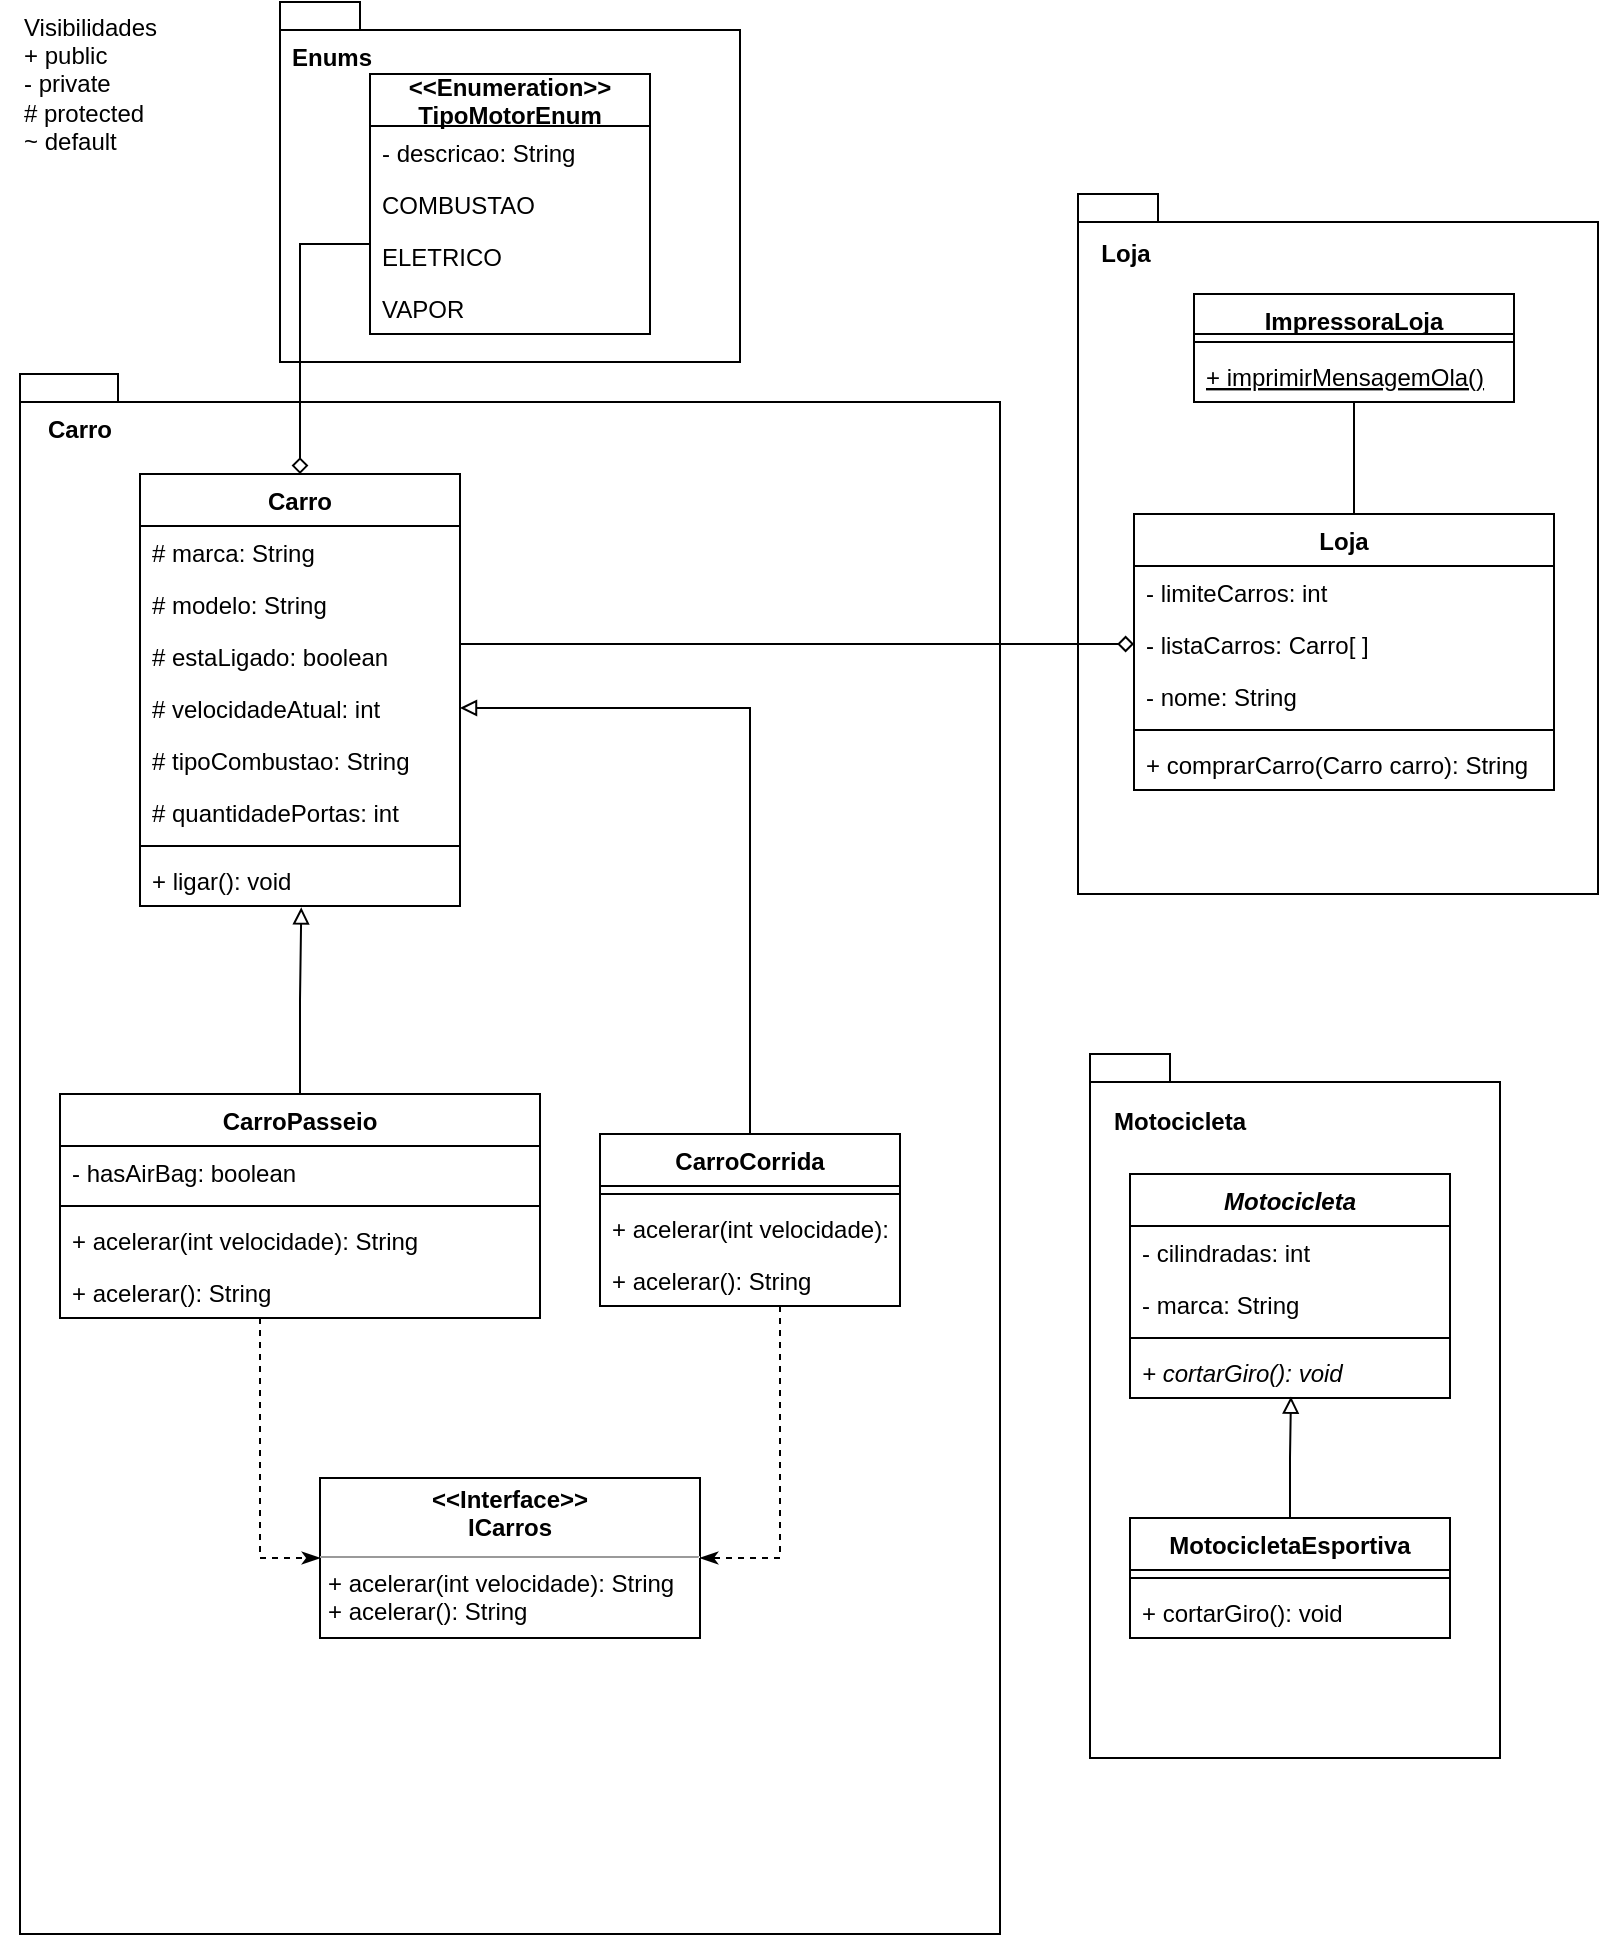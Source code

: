 <mxfile version="15.8.7" type="device"><diagram id="Hbbvn_oX-Bt_Uyg03mj9" name="Concessionária Let's"><mxGraphModel dx="1117" dy="770" grid="1" gridSize="10" guides="1" tooltips="1" connect="1" arrows="1" fold="1" page="1" pageScale="1" pageWidth="827" pageHeight="1169" math="0" shadow="0"><root><mxCell id="0"/><mxCell id="1" parent="0"/><mxCell id="ppunVyCHJ-l6uijwq1y0-10" value="" style="shape=folder;fontStyle=1;spacingTop=10;tabWidth=40;tabHeight=14;tabPosition=left;html=1;" vertex="1" parent="1"><mxGeometry x="157" y="4" width="230" height="180" as="geometry"/></mxCell><mxCell id="C6VyzA5-ARIakqHHFuuh-79" value="" style="shape=folder;fontStyle=1;spacingTop=10;tabWidth=40;tabHeight=14;tabPosition=left;html=1;" parent="1" vertex="1"><mxGeometry x="562" y="530" width="205" height="352" as="geometry"/></mxCell><mxCell id="C6VyzA5-ARIakqHHFuuh-77" value="" style="shape=folder;fontStyle=1;spacingTop=10;tabWidth=40;tabHeight=14;tabPosition=left;html=1;" parent="1" vertex="1"><mxGeometry x="556" y="100" width="260" height="350" as="geometry"/></mxCell><mxCell id="C6VyzA5-ARIakqHHFuuh-76" value="" style="shape=folder;fontStyle=1;spacingTop=10;tabWidth=40;tabHeight=14;tabPosition=left;html=1;" parent="1" vertex="1"><mxGeometry x="27" y="190" width="490" height="780" as="geometry"/></mxCell><mxCell id="C6VyzA5-ARIakqHHFuuh-81" style="edgeStyle=orthogonalEdgeStyle;rounded=0;orthogonalLoop=1;jettySize=auto;html=1;entryX=0;entryY=0.5;entryDx=0;entryDy=0;endArrow=diamond;endFill=0;" parent="1" source="C6VyzA5-ARIakqHHFuuh-1" target="C6VyzA5-ARIakqHHFuuh-38" edge="1"><mxGeometry relative="1" as="geometry"><Array as="points"><mxPoint x="417" y="325"/><mxPoint x="417" y="325"/></Array></mxGeometry></mxCell><mxCell id="C6VyzA5-ARIakqHHFuuh-1" value="Carro" style="swimlane;fontStyle=1;align=center;verticalAlign=top;childLayout=stackLayout;horizontal=1;startSize=26;horizontalStack=0;resizeParent=1;resizeParentMax=0;resizeLast=0;collapsible=1;marginBottom=0;" parent="1" vertex="1"><mxGeometry x="87" y="240" width="160" height="216" as="geometry"/></mxCell><mxCell id="C6VyzA5-ARIakqHHFuuh-2" value="# marca: String&#10;" style="text;strokeColor=none;fillColor=none;align=left;verticalAlign=top;spacingLeft=4;spacingRight=4;overflow=hidden;rotatable=0;points=[[0,0.5],[1,0.5]];portConstraint=eastwest;" parent="C6VyzA5-ARIakqHHFuuh-1" vertex="1"><mxGeometry y="26" width="160" height="26" as="geometry"/></mxCell><mxCell id="C6VyzA5-ARIakqHHFuuh-7" value="# modelo: String" style="text;strokeColor=none;fillColor=none;align=left;verticalAlign=top;spacingLeft=4;spacingRight=4;overflow=hidden;rotatable=0;points=[[0,0.5],[1,0.5]];portConstraint=eastwest;" parent="C6VyzA5-ARIakqHHFuuh-1" vertex="1"><mxGeometry y="52" width="160" height="26" as="geometry"/></mxCell><mxCell id="C6VyzA5-ARIakqHHFuuh-10" value="# estaLigado: boolean" style="text;strokeColor=none;fillColor=none;align=left;verticalAlign=top;spacingLeft=4;spacingRight=4;overflow=hidden;rotatable=0;points=[[0,0.5],[1,0.5]];portConstraint=eastwest;" parent="C6VyzA5-ARIakqHHFuuh-1" vertex="1"><mxGeometry y="78" width="160" height="26" as="geometry"/></mxCell><mxCell id="C6VyzA5-ARIakqHHFuuh-9" value="# velocidadeAtual: int" style="text;strokeColor=none;fillColor=none;align=left;verticalAlign=top;spacingLeft=4;spacingRight=4;overflow=hidden;rotatable=0;points=[[0,0.5],[1,0.5]];portConstraint=eastwest;" parent="C6VyzA5-ARIakqHHFuuh-1" vertex="1"><mxGeometry y="104" width="160" height="26" as="geometry"/></mxCell><mxCell id="C6VyzA5-ARIakqHHFuuh-11" value="# tipoCombustao: String" style="text;strokeColor=none;fillColor=none;align=left;verticalAlign=top;spacingLeft=4;spacingRight=4;overflow=hidden;rotatable=0;points=[[0,0.5],[1,0.5]];portConstraint=eastwest;" parent="C6VyzA5-ARIakqHHFuuh-1" vertex="1"><mxGeometry y="130" width="160" height="26" as="geometry"/></mxCell><mxCell id="C6VyzA5-ARIakqHHFuuh-8" value="# quantidadePortas: int" style="text;strokeColor=none;fillColor=none;align=left;verticalAlign=top;spacingLeft=4;spacingRight=4;overflow=hidden;rotatable=0;points=[[0,0.5],[1,0.5]];portConstraint=eastwest;" parent="C6VyzA5-ARIakqHHFuuh-1" vertex="1"><mxGeometry y="156" width="160" height="26" as="geometry"/></mxCell><mxCell id="C6VyzA5-ARIakqHHFuuh-3" value="" style="line;strokeWidth=1;fillColor=none;align=left;verticalAlign=middle;spacingTop=-1;spacingLeft=3;spacingRight=3;rotatable=0;labelPosition=right;points=[];portConstraint=eastwest;" parent="C6VyzA5-ARIakqHHFuuh-1" vertex="1"><mxGeometry y="182" width="160" height="8" as="geometry"/></mxCell><mxCell id="C6VyzA5-ARIakqHHFuuh-4" value="+ ligar(): void" style="text;strokeColor=none;fillColor=none;align=left;verticalAlign=top;spacingLeft=4;spacingRight=4;overflow=hidden;rotatable=0;points=[[0,0.5],[1,0.5]];portConstraint=eastwest;" parent="C6VyzA5-ARIakqHHFuuh-1" vertex="1"><mxGeometry y="190" width="160" height="26" as="geometry"/></mxCell><mxCell id="C6VyzA5-ARIakqHHFuuh-5" value="Visibilidades&lt;br&gt;+ public&lt;br&gt;- private&lt;br&gt;# protected&lt;br&gt;~ default" style="text;html=1;strokeColor=none;fillColor=none;align=left;verticalAlign=middle;whiteSpace=wrap;rounded=0;" parent="1" vertex="1"><mxGeometry x="27" y="30" width="116" height="30" as="geometry"/></mxCell><mxCell id="C6VyzA5-ARIakqHHFuuh-22" style="edgeStyle=orthogonalEdgeStyle;rounded=0;orthogonalLoop=1;jettySize=auto;html=1;entryX=0.504;entryY=1.026;entryDx=0;entryDy=0;entryPerimeter=0;endArrow=block;endFill=0;" parent="1" source="C6VyzA5-ARIakqHHFuuh-12" target="C6VyzA5-ARIakqHHFuuh-4" edge="1"><mxGeometry relative="1" as="geometry"/></mxCell><mxCell id="C6VyzA5-ARIakqHHFuuh-87" style="edgeStyle=orthogonalEdgeStyle;rounded=0;orthogonalLoop=1;jettySize=auto;html=1;endArrow=classicThin;endFill=1;dashed=1;" parent="1" source="C6VyzA5-ARIakqHHFuuh-12" target="C6VyzA5-ARIakqHHFuuh-86" edge="1"><mxGeometry relative="1" as="geometry"><Array as="points"><mxPoint x="147" y="782"/></Array></mxGeometry></mxCell><mxCell id="C6VyzA5-ARIakqHHFuuh-12" value="CarroPasseio" style="swimlane;fontStyle=1;align=center;verticalAlign=top;childLayout=stackLayout;horizontal=1;startSize=26;horizontalStack=0;resizeParent=1;resizeParentMax=0;resizeLast=0;collapsible=1;marginBottom=0;" parent="1" vertex="1"><mxGeometry x="47" y="550" width="240" height="112" as="geometry"/></mxCell><mxCell id="C6VyzA5-ARIakqHHFuuh-13" value="- hasAirBag: boolean&#10;" style="text;strokeColor=none;fillColor=none;align=left;verticalAlign=top;spacingLeft=4;spacingRight=4;overflow=hidden;rotatable=0;points=[[0,0.5],[1,0.5]];portConstraint=eastwest;" parent="C6VyzA5-ARIakqHHFuuh-12" vertex="1"><mxGeometry y="26" width="240" height="26" as="geometry"/></mxCell><mxCell id="C6VyzA5-ARIakqHHFuuh-19" value="" style="line;strokeWidth=1;fillColor=none;align=left;verticalAlign=middle;spacingTop=-1;spacingLeft=3;spacingRight=3;rotatable=0;labelPosition=right;points=[];portConstraint=eastwest;" parent="C6VyzA5-ARIakqHHFuuh-12" vertex="1"><mxGeometry y="52" width="240" height="8" as="geometry"/></mxCell><mxCell id="C6VyzA5-ARIakqHHFuuh-21" value="+ acelerar(int velocidade): String" style="text;strokeColor=none;fillColor=none;align=left;verticalAlign=top;spacingLeft=4;spacingRight=4;overflow=hidden;rotatable=0;points=[[0,0.5],[1,0.5]];portConstraint=eastwest;" parent="C6VyzA5-ARIakqHHFuuh-12" vertex="1"><mxGeometry y="60" width="240" height="26" as="geometry"/></mxCell><mxCell id="C6VyzA5-ARIakqHHFuuh-20" value="+ acelerar(): String" style="text;strokeColor=none;fillColor=none;align=left;verticalAlign=top;spacingLeft=4;spacingRight=4;overflow=hidden;rotatable=0;points=[[0,0.5],[1,0.5]];portConstraint=eastwest;" parent="C6VyzA5-ARIakqHHFuuh-12" vertex="1"><mxGeometry y="86" width="240" height="26" as="geometry"/></mxCell><mxCell id="C6VyzA5-ARIakqHHFuuh-28" style="edgeStyle=orthogonalEdgeStyle;rounded=0;orthogonalLoop=1;jettySize=auto;html=1;endArrow=block;endFill=0;" parent="1" source="C6VyzA5-ARIakqHHFuuh-23" target="C6VyzA5-ARIakqHHFuuh-9" edge="1"><mxGeometry relative="1" as="geometry"/></mxCell><mxCell id="C6VyzA5-ARIakqHHFuuh-88" style="edgeStyle=orthogonalEdgeStyle;rounded=0;orthogonalLoop=1;jettySize=auto;html=1;endArrow=classicThin;endFill=1;dashed=1;" parent="1" source="C6VyzA5-ARIakqHHFuuh-23" target="C6VyzA5-ARIakqHHFuuh-86" edge="1"><mxGeometry relative="1" as="geometry"><Array as="points"><mxPoint x="407" y="782"/></Array></mxGeometry></mxCell><mxCell id="C6VyzA5-ARIakqHHFuuh-23" value="CarroCorrida" style="swimlane;fontStyle=1;align=center;verticalAlign=top;childLayout=stackLayout;horizontal=1;startSize=26;horizontalStack=0;resizeParent=1;resizeParentMax=0;resizeLast=0;collapsible=1;marginBottom=0;" parent="1" vertex="1"><mxGeometry x="317" y="570" width="150" height="86" as="geometry"/></mxCell><mxCell id="C6VyzA5-ARIakqHHFuuh-25" value="" style="line;strokeWidth=1;fillColor=none;align=left;verticalAlign=middle;spacingTop=-1;spacingLeft=3;spacingRight=3;rotatable=0;labelPosition=right;points=[];portConstraint=eastwest;" parent="C6VyzA5-ARIakqHHFuuh-23" vertex="1"><mxGeometry y="26" width="150" height="8" as="geometry"/></mxCell><mxCell id="C6VyzA5-ARIakqHHFuuh-26" value="+ acelerar(int velocidade): String" style="text;strokeColor=none;fillColor=none;align=left;verticalAlign=top;spacingLeft=4;spacingRight=4;overflow=hidden;rotatable=0;points=[[0,0.5],[1,0.5]];portConstraint=eastwest;" parent="C6VyzA5-ARIakqHHFuuh-23" vertex="1"><mxGeometry y="34" width="150" height="26" as="geometry"/></mxCell><mxCell id="C6VyzA5-ARIakqHHFuuh-27" value="+ acelerar(): String" style="text;strokeColor=none;fillColor=none;align=left;verticalAlign=top;spacingLeft=4;spacingRight=4;overflow=hidden;rotatable=0;points=[[0,0.5],[1,0.5]];portConstraint=eastwest;" parent="C6VyzA5-ARIakqHHFuuh-23" vertex="1"><mxGeometry y="60" width="150" height="26" as="geometry"/></mxCell><mxCell id="C6VyzA5-ARIakqHHFuuh-44" style="edgeStyle=orthogonalEdgeStyle;rounded=0;orthogonalLoop=1;jettySize=auto;html=1;entryX=0.5;entryY=1;entryDx=0;entryDy=0;entryPerimeter=0;endArrow=none;endFill=0;" parent="1" source="C6VyzA5-ARIakqHHFuuh-33" target="C6VyzA5-ARIakqHHFuuh-43" edge="1"><mxGeometry relative="1" as="geometry"><Array as="points"><mxPoint x="694" y="230"/><mxPoint x="694" y="230"/></Array></mxGeometry></mxCell><mxCell id="C6VyzA5-ARIakqHHFuuh-33" value="Loja" style="swimlane;fontStyle=1;align=center;verticalAlign=top;childLayout=stackLayout;horizontal=1;startSize=26;horizontalStack=0;resizeParent=1;resizeParentMax=0;resizeLast=0;collapsible=1;marginBottom=0;" parent="1" vertex="1"><mxGeometry x="584" y="260" width="210" height="138" as="geometry"/></mxCell><mxCell id="C6VyzA5-ARIakqHHFuuh-37" value="- limiteCarros: int" style="text;strokeColor=none;fillColor=none;align=left;verticalAlign=top;spacingLeft=4;spacingRight=4;overflow=hidden;rotatable=0;points=[[0,0.5],[1,0.5]];portConstraint=eastwest;" parent="C6VyzA5-ARIakqHHFuuh-33" vertex="1"><mxGeometry y="26" width="210" height="26" as="geometry"/></mxCell><mxCell id="C6VyzA5-ARIakqHHFuuh-38" value="- listaCarros: Carro[ ] " style="text;strokeColor=none;fillColor=none;align=left;verticalAlign=top;spacingLeft=4;spacingRight=4;overflow=hidden;rotatable=0;points=[[0,0.5],[1,0.5]];portConstraint=eastwest;" parent="C6VyzA5-ARIakqHHFuuh-33" vertex="1"><mxGeometry y="52" width="210" height="26" as="geometry"/></mxCell><mxCell id="C6VyzA5-ARIakqHHFuuh-34" value="- nome: String" style="text;strokeColor=none;fillColor=none;align=left;verticalAlign=top;spacingLeft=4;spacingRight=4;overflow=hidden;rotatable=0;points=[[0,0.5],[1,0.5]];portConstraint=eastwest;" parent="C6VyzA5-ARIakqHHFuuh-33" vertex="1"><mxGeometry y="78" width="210" height="26" as="geometry"/></mxCell><mxCell id="C6VyzA5-ARIakqHHFuuh-35" value="" style="line;strokeWidth=1;fillColor=none;align=left;verticalAlign=middle;spacingTop=-1;spacingLeft=3;spacingRight=3;rotatable=0;labelPosition=right;points=[];portConstraint=eastwest;" parent="C6VyzA5-ARIakqHHFuuh-33" vertex="1"><mxGeometry y="104" width="210" height="8" as="geometry"/></mxCell><mxCell id="C6VyzA5-ARIakqHHFuuh-36" value="+ comprarCarro(Carro carro): String" style="text;strokeColor=none;fillColor=none;align=left;verticalAlign=top;spacingLeft=4;spacingRight=4;overflow=hidden;rotatable=0;points=[[0,0.5],[1,0.5]];portConstraint=eastwest;" parent="C6VyzA5-ARIakqHHFuuh-33" vertex="1"><mxGeometry y="112" width="210" height="26" as="geometry"/></mxCell><mxCell id="C6VyzA5-ARIakqHHFuuh-40" value="ImpressoraLoja" style="swimlane;fontStyle=1;align=center;verticalAlign=top;childLayout=stackLayout;horizontal=1;startSize=20;horizontalStack=0;resizeParent=1;resizeParentMax=0;resizeLast=0;collapsible=1;marginBottom=0;" parent="1" vertex="1"><mxGeometry x="614" y="150" width="160" height="54" as="geometry"/></mxCell><mxCell id="C6VyzA5-ARIakqHHFuuh-42" value="" style="line;strokeWidth=1;fillColor=none;align=left;verticalAlign=middle;spacingTop=-1;spacingLeft=3;spacingRight=3;rotatable=0;labelPosition=right;points=[];portConstraint=eastwest;" parent="C6VyzA5-ARIakqHHFuuh-40" vertex="1"><mxGeometry y="20" width="160" height="8" as="geometry"/></mxCell><mxCell id="C6VyzA5-ARIakqHHFuuh-43" value="+ imprimirMensagemOla()" style="text;strokeColor=none;fillColor=none;align=left;verticalAlign=top;spacingLeft=4;spacingRight=4;overflow=hidden;rotatable=0;points=[[0,0.5],[1,0.5]];portConstraint=eastwest;fontStyle=4" parent="C6VyzA5-ARIakqHHFuuh-40" vertex="1"><mxGeometry y="28" width="160" height="26" as="geometry"/></mxCell><mxCell id="C6VyzA5-ARIakqHHFuuh-59" value="Motocicleta" style="swimlane;fontStyle=3;align=center;verticalAlign=top;childLayout=stackLayout;horizontal=1;startSize=26;horizontalStack=0;resizeParent=1;resizeParentMax=0;resizeLast=0;collapsible=1;marginBottom=0;" parent="1" vertex="1"><mxGeometry x="582" y="590" width="160" height="112" as="geometry"/></mxCell><mxCell id="C6VyzA5-ARIakqHHFuuh-63" value="- cilindradas: int" style="text;strokeColor=none;fillColor=none;align=left;verticalAlign=top;spacingLeft=4;spacingRight=4;overflow=hidden;rotatable=0;points=[[0,0.5],[1,0.5]];portConstraint=eastwest;" parent="C6VyzA5-ARIakqHHFuuh-59" vertex="1"><mxGeometry y="26" width="160" height="26" as="geometry"/></mxCell><mxCell id="C6VyzA5-ARIakqHHFuuh-60" value="- marca: String" style="text;strokeColor=none;fillColor=none;align=left;verticalAlign=top;spacingLeft=4;spacingRight=4;overflow=hidden;rotatable=0;points=[[0,0.5],[1,0.5]];portConstraint=eastwest;" parent="C6VyzA5-ARIakqHHFuuh-59" vertex="1"><mxGeometry y="52" width="160" height="26" as="geometry"/></mxCell><mxCell id="C6VyzA5-ARIakqHHFuuh-61" value="" style="line;strokeWidth=1;fillColor=none;align=left;verticalAlign=middle;spacingTop=-1;spacingLeft=3;spacingRight=3;rotatable=0;labelPosition=right;points=[];portConstraint=eastwest;" parent="C6VyzA5-ARIakqHHFuuh-59" vertex="1"><mxGeometry y="78" width="160" height="8" as="geometry"/></mxCell><mxCell id="C6VyzA5-ARIakqHHFuuh-62" value="+ cortarGiro(): void" style="text;strokeColor=none;fillColor=none;align=left;verticalAlign=top;spacingLeft=4;spacingRight=4;overflow=hidden;rotatable=0;points=[[0,0.5],[1,0.5]];portConstraint=eastwest;fontStyle=2" parent="C6VyzA5-ARIakqHHFuuh-59" vertex="1"><mxGeometry y="86" width="160" height="26" as="geometry"/></mxCell><mxCell id="C6VyzA5-ARIakqHHFuuh-84" style="edgeStyle=orthogonalEdgeStyle;rounded=0;orthogonalLoop=1;jettySize=auto;html=1;entryX=0.503;entryY=0.973;entryDx=0;entryDy=0;entryPerimeter=0;endArrow=block;endFill=0;" parent="1" source="C6VyzA5-ARIakqHHFuuh-64" target="C6VyzA5-ARIakqHHFuuh-62" edge="1"><mxGeometry relative="1" as="geometry"/></mxCell><mxCell id="C6VyzA5-ARIakqHHFuuh-64" value="MotocicletaEsportiva" style="swimlane;fontStyle=1;align=center;verticalAlign=top;childLayout=stackLayout;horizontal=1;startSize=26;horizontalStack=0;resizeParent=1;resizeParentMax=0;resizeLast=0;collapsible=1;marginBottom=0;" parent="1" vertex="1"><mxGeometry x="582" y="762" width="160" height="60" as="geometry"/></mxCell><mxCell id="C6VyzA5-ARIakqHHFuuh-66" value="" style="line;strokeWidth=1;fillColor=none;align=left;verticalAlign=middle;spacingTop=-1;spacingLeft=3;spacingRight=3;rotatable=0;labelPosition=right;points=[];portConstraint=eastwest;" parent="C6VyzA5-ARIakqHHFuuh-64" vertex="1"><mxGeometry y="26" width="160" height="8" as="geometry"/></mxCell><mxCell id="C6VyzA5-ARIakqHHFuuh-67" value="+ cortarGiro(): void" style="text;strokeColor=none;fillColor=none;align=left;verticalAlign=top;spacingLeft=4;spacingRight=4;overflow=hidden;rotatable=0;points=[[0,0.5],[1,0.5]];portConstraint=eastwest;" parent="C6VyzA5-ARIakqHHFuuh-64" vertex="1"><mxGeometry y="34" width="160" height="26" as="geometry"/></mxCell><mxCell id="C6VyzA5-ARIakqHHFuuh-78" value="Loja" style="text;align=center;fontStyle=1;verticalAlign=middle;spacingLeft=3;spacingRight=3;strokeColor=none;rotatable=0;points=[[0,0.5],[1,0.5]];portConstraint=eastwest;" parent="1" vertex="1"><mxGeometry x="540" y="116" width="80" height="26" as="geometry"/></mxCell><mxCell id="C6VyzA5-ARIakqHHFuuh-82" value="Motocicleta" style="text;align=center;fontStyle=1;verticalAlign=middle;spacingLeft=3;spacingRight=3;strokeColor=none;rotatable=0;points=[[0,0.5],[1,0.5]];portConstraint=eastwest;" parent="1" vertex="1"><mxGeometry x="567" y="550" width="80" height="26" as="geometry"/></mxCell><mxCell id="C6VyzA5-ARIakqHHFuuh-83" value="Carro" style="text;align=center;fontStyle=1;verticalAlign=middle;spacingLeft=3;spacingRight=3;strokeColor=none;rotatable=0;points=[[0,0.5],[1,0.5]];portConstraint=eastwest;" parent="1" vertex="1"><mxGeometry x="17" y="204" width="80" height="26" as="geometry"/></mxCell><mxCell id="C6VyzA5-ARIakqHHFuuh-86" value="&lt;p style=&quot;margin: 0px ; margin-top: 4px ; text-align: center&quot;&gt;&lt;b&gt;&amp;lt;&amp;lt;Interface&amp;gt;&amp;gt;&lt;br&gt;ICarros&lt;/b&gt;&lt;/p&gt;&lt;hr size=&quot;1&quot;&gt;&lt;p style=&quot;margin: 0px ; margin-left: 4px&quot;&gt;+ acelerar(int velocidade): String&lt;br&gt;+ acelerar(): String&lt;/p&gt;" style="verticalAlign=top;align=left;overflow=fill;fontSize=12;fontFamily=Helvetica;html=1;" parent="1" vertex="1"><mxGeometry x="177" y="742" width="190" height="80" as="geometry"/></mxCell><mxCell id="ppunVyCHJ-l6uijwq1y0-8" style="edgeStyle=orthogonalEdgeStyle;rounded=0;orthogonalLoop=1;jettySize=auto;html=1;endArrow=diamond;endFill=0;" edge="1" parent="1" source="ppunVyCHJ-l6uijwq1y0-1" target="C6VyzA5-ARIakqHHFuuh-1"><mxGeometry relative="1" as="geometry"><Array as="points"><mxPoint x="167" y="125"/></Array></mxGeometry></mxCell><mxCell id="ppunVyCHJ-l6uijwq1y0-1" value="&lt;&lt;Enumeration&gt;&gt;&#10;TipoMotorEnum" style="swimlane;fontStyle=1;childLayout=stackLayout;horizontal=1;startSize=26;fillColor=none;horizontalStack=0;resizeParent=1;resizeParentMax=0;resizeLast=0;collapsible=1;marginBottom=0;" vertex="1" parent="1"><mxGeometry x="202" y="40" width="140" height="130" as="geometry"/></mxCell><mxCell id="ppunVyCHJ-l6uijwq1y0-2" value="- descricao: String" style="text;strokeColor=none;fillColor=none;align=left;verticalAlign=top;spacingLeft=4;spacingRight=4;overflow=hidden;rotatable=0;points=[[0,0.5],[1,0.5]];portConstraint=eastwest;" vertex="1" parent="ppunVyCHJ-l6uijwq1y0-1"><mxGeometry y="26" width="140" height="26" as="geometry"/></mxCell><mxCell id="ppunVyCHJ-l6uijwq1y0-5" value="COMBUSTAO" style="text;strokeColor=none;fillColor=none;align=left;verticalAlign=top;spacingLeft=4;spacingRight=4;overflow=hidden;rotatable=0;points=[[0,0.5],[1,0.5]];portConstraint=eastwest;" vertex="1" parent="ppunVyCHJ-l6uijwq1y0-1"><mxGeometry y="52" width="140" height="26" as="geometry"/></mxCell><mxCell id="ppunVyCHJ-l6uijwq1y0-3" value="ELETRICO" style="text;strokeColor=none;fillColor=none;align=left;verticalAlign=top;spacingLeft=4;spacingRight=4;overflow=hidden;rotatable=0;points=[[0,0.5],[1,0.5]];portConstraint=eastwest;" vertex="1" parent="ppunVyCHJ-l6uijwq1y0-1"><mxGeometry y="78" width="140" height="26" as="geometry"/></mxCell><mxCell id="ppunVyCHJ-l6uijwq1y0-4" value="VAPOR" style="text;strokeColor=none;fillColor=none;align=left;verticalAlign=top;spacingLeft=4;spacingRight=4;overflow=hidden;rotatable=0;points=[[0,0.5],[1,0.5]];portConstraint=eastwest;" vertex="1" parent="ppunVyCHJ-l6uijwq1y0-1"><mxGeometry y="104" width="140" height="26" as="geometry"/></mxCell><mxCell id="ppunVyCHJ-l6uijwq1y0-12" value="Enums" style="text;align=center;fontStyle=1;verticalAlign=middle;spacingLeft=3;spacingRight=3;strokeColor=none;rotatable=0;points=[[0,0.5],[1,0.5]];portConstraint=eastwest;" vertex="1" parent="1"><mxGeometry x="143" y="18" width="80" height="26" as="geometry"/></mxCell></root></mxGraphModel></diagram></mxfile>